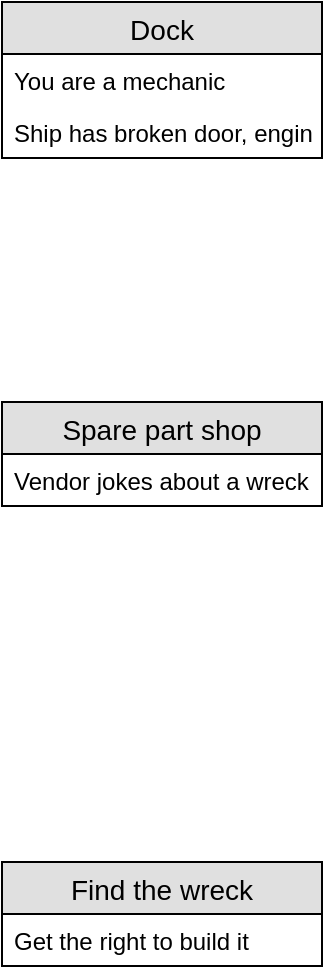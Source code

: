<mxfile version="12.3.2" type="device" pages="1"><diagram id="YHTEXYMF7jK9IAp9kNbQ" name="Page-1"><mxGraphModel dx="1616" dy="1123" grid="1" gridSize="10" guides="1" tooltips="1" connect="1" arrows="1" fold="1" page="1" pageScale="1" pageWidth="827" pageHeight="1169" math="0" shadow="0"><root><mxCell id="0"/><mxCell id="1" parent="0"/><mxCell id="nXTgWPe0JPHdfn_OwDQF-4" value="Dock" style="swimlane;fontStyle=0;childLayout=stackLayout;horizontal=1;startSize=26;fillColor=#e0e0e0;horizontalStack=0;resizeParent=1;resizeParentMax=0;resizeLast=0;collapsible=1;marginBottom=0;swimlaneFillColor=#ffffff;align=center;fontSize=14;" vertex="1" parent="1"><mxGeometry x="340" y="70" width="160" height="78" as="geometry"/></mxCell><mxCell id="nXTgWPe0JPHdfn_OwDQF-5" value="You are a mechanic" style="text;strokeColor=none;fillColor=none;spacingLeft=4;spacingRight=4;overflow=hidden;rotatable=0;points=[[0,0.5],[1,0.5]];portConstraint=eastwest;fontSize=12;" vertex="1" parent="nXTgWPe0JPHdfn_OwDQF-4"><mxGeometry y="26" width="160" height="26" as="geometry"/></mxCell><mxCell id="nXTgWPe0JPHdfn_OwDQF-52" value="Ship has broken door, engine, antenna" style="text;strokeColor=none;fillColor=none;spacingLeft=4;spacingRight=4;overflow=hidden;rotatable=0;points=[[0,0.5],[1,0.5]];portConstraint=eastwest;fontSize=12;" vertex="1" parent="nXTgWPe0JPHdfn_OwDQF-4"><mxGeometry y="52" width="160" height="26" as="geometry"/></mxCell><mxCell id="nXTgWPe0JPHdfn_OwDQF-44" value="Spare part shop" style="swimlane;fontStyle=0;childLayout=stackLayout;horizontal=1;startSize=26;fillColor=#e0e0e0;horizontalStack=0;resizeParent=1;resizeParentMax=0;resizeLast=0;collapsible=1;marginBottom=0;swimlaneFillColor=#ffffff;align=center;fontSize=14;" vertex="1" parent="1"><mxGeometry x="340" y="270" width="160" height="52" as="geometry"/></mxCell><mxCell id="nXTgWPe0JPHdfn_OwDQF-45" value="Vendor jokes about a wreck" style="text;strokeColor=none;fillColor=none;spacingLeft=4;spacingRight=4;overflow=hidden;rotatable=0;points=[[0,0.5],[1,0.5]];portConstraint=eastwest;fontSize=12;" vertex="1" parent="nXTgWPe0JPHdfn_OwDQF-44"><mxGeometry y="26" width="160" height="26" as="geometry"/></mxCell><mxCell id="nXTgWPe0JPHdfn_OwDQF-48" value="Find the wreck" style="swimlane;fontStyle=0;childLayout=stackLayout;horizontal=1;startSize=26;fillColor=#e0e0e0;horizontalStack=0;resizeParent=1;resizeParentMax=0;resizeLast=0;collapsible=1;marginBottom=0;swimlaneFillColor=#ffffff;align=center;fontSize=14;" vertex="1" parent="1"><mxGeometry x="340" y="500" width="160" height="52" as="geometry"/></mxCell><mxCell id="nXTgWPe0JPHdfn_OwDQF-49" value="Get the right to build it" style="text;strokeColor=none;fillColor=none;spacingLeft=4;spacingRight=4;overflow=hidden;rotatable=0;points=[[0,0.5],[1,0.5]];portConstraint=eastwest;fontSize=12;" vertex="1" parent="nXTgWPe0JPHdfn_OwDQF-48"><mxGeometry y="26" width="160" height="26" as="geometry"/></mxCell></root></mxGraphModel></diagram></mxfile>